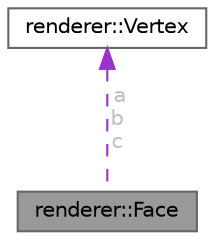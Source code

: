 digraph "renderer::Face"
{
 // LATEX_PDF_SIZE
  bgcolor="transparent";
  edge [fontname=Helvetica,fontsize=10,labelfontname=Helvetica,labelfontsize=10];
  node [fontname=Helvetica,fontsize=10,shape=box,height=0.2,width=0.4];
  Node1 [id="Node000001",label="renderer::Face",height=0.2,width=0.4,color="gray40", fillcolor="grey60", style="filled", fontcolor="black",tooltip=" "];
  Node2 -> Node1 [id="edge2_Node000001_Node000002",dir="back",color="darkorchid3",style="dashed",tooltip=" ",label=" a\nb\nc",fontcolor="grey" ];
  Node2 [id="Node000002",label="renderer::Vertex",height=0.2,width=0.4,color="gray40", fillcolor="white", style="filled",URL="$structrenderer_1_1_vertex.html",tooltip=" "];
}
